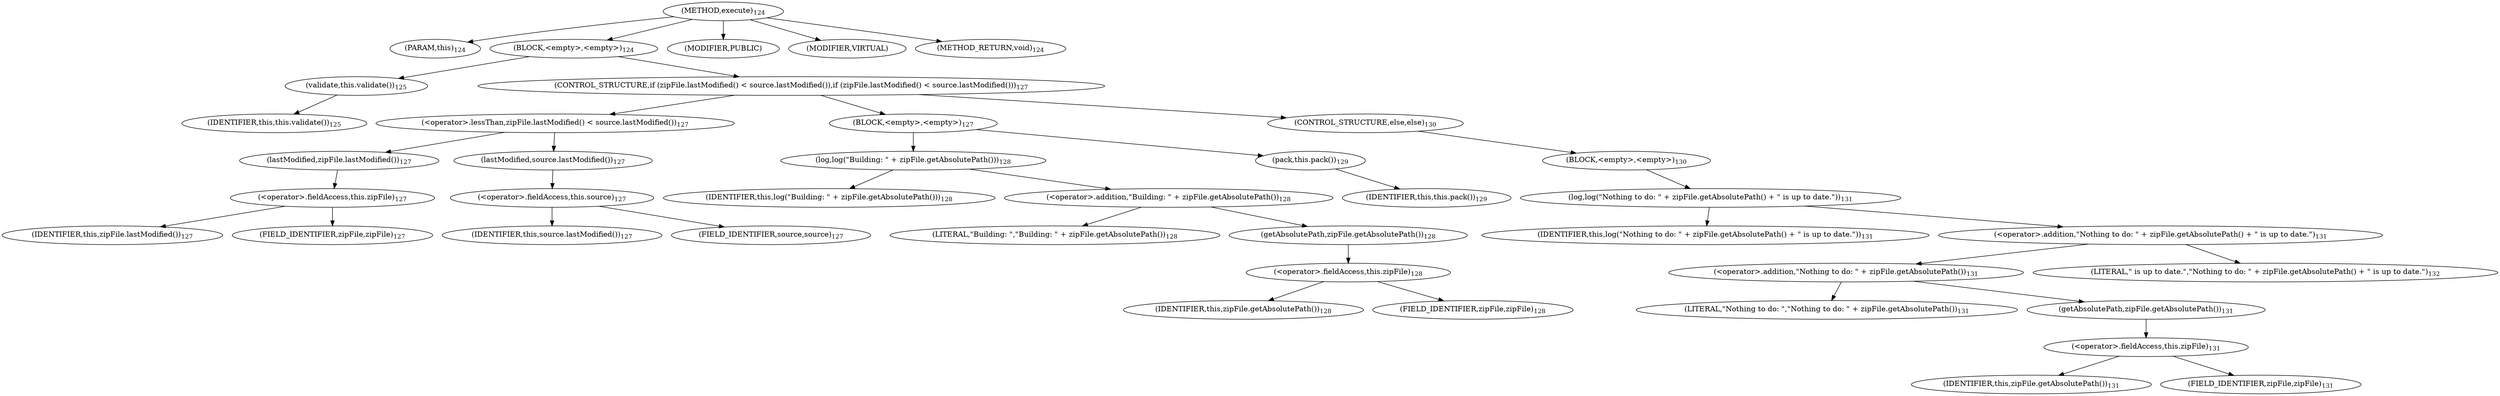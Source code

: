 digraph "execute" {  
"126" [label = <(METHOD,execute)<SUB>124</SUB>> ]
"6" [label = <(PARAM,this)<SUB>124</SUB>> ]
"127" [label = <(BLOCK,&lt;empty&gt;,&lt;empty&gt;)<SUB>124</SUB>> ]
"128" [label = <(validate,this.validate())<SUB>125</SUB>> ]
"5" [label = <(IDENTIFIER,this,this.validate())<SUB>125</SUB>> ]
"129" [label = <(CONTROL_STRUCTURE,if (zipFile.lastModified() &lt; source.lastModified()),if (zipFile.lastModified() &lt; source.lastModified()))<SUB>127</SUB>> ]
"130" [label = <(&lt;operator&gt;.lessThan,zipFile.lastModified() &lt; source.lastModified())<SUB>127</SUB>> ]
"131" [label = <(lastModified,zipFile.lastModified())<SUB>127</SUB>> ]
"132" [label = <(&lt;operator&gt;.fieldAccess,this.zipFile)<SUB>127</SUB>> ]
"133" [label = <(IDENTIFIER,this,zipFile.lastModified())<SUB>127</SUB>> ]
"134" [label = <(FIELD_IDENTIFIER,zipFile,zipFile)<SUB>127</SUB>> ]
"135" [label = <(lastModified,source.lastModified())<SUB>127</SUB>> ]
"136" [label = <(&lt;operator&gt;.fieldAccess,this.source)<SUB>127</SUB>> ]
"137" [label = <(IDENTIFIER,this,source.lastModified())<SUB>127</SUB>> ]
"138" [label = <(FIELD_IDENTIFIER,source,source)<SUB>127</SUB>> ]
"139" [label = <(BLOCK,&lt;empty&gt;,&lt;empty&gt;)<SUB>127</SUB>> ]
"140" [label = <(log,log(&quot;Building: &quot; + zipFile.getAbsolutePath()))<SUB>128</SUB>> ]
"7" [label = <(IDENTIFIER,this,log(&quot;Building: &quot; + zipFile.getAbsolutePath()))<SUB>128</SUB>> ]
"141" [label = <(&lt;operator&gt;.addition,&quot;Building: &quot; + zipFile.getAbsolutePath())<SUB>128</SUB>> ]
"142" [label = <(LITERAL,&quot;Building: &quot;,&quot;Building: &quot; + zipFile.getAbsolutePath())<SUB>128</SUB>> ]
"143" [label = <(getAbsolutePath,zipFile.getAbsolutePath())<SUB>128</SUB>> ]
"144" [label = <(&lt;operator&gt;.fieldAccess,this.zipFile)<SUB>128</SUB>> ]
"145" [label = <(IDENTIFIER,this,zipFile.getAbsolutePath())<SUB>128</SUB>> ]
"146" [label = <(FIELD_IDENTIFIER,zipFile,zipFile)<SUB>128</SUB>> ]
"147" [label = <(pack,this.pack())<SUB>129</SUB>> ]
"8" [label = <(IDENTIFIER,this,this.pack())<SUB>129</SUB>> ]
"148" [label = <(CONTROL_STRUCTURE,else,else)<SUB>130</SUB>> ]
"149" [label = <(BLOCK,&lt;empty&gt;,&lt;empty&gt;)<SUB>130</SUB>> ]
"150" [label = <(log,log(&quot;Nothing to do: &quot; + zipFile.getAbsolutePath() + &quot; is up to date.&quot;))<SUB>131</SUB>> ]
"9" [label = <(IDENTIFIER,this,log(&quot;Nothing to do: &quot; + zipFile.getAbsolutePath() + &quot; is up to date.&quot;))<SUB>131</SUB>> ]
"151" [label = <(&lt;operator&gt;.addition,&quot;Nothing to do: &quot; + zipFile.getAbsolutePath() + &quot; is up to date.&quot;)<SUB>131</SUB>> ]
"152" [label = <(&lt;operator&gt;.addition,&quot;Nothing to do: &quot; + zipFile.getAbsolutePath())<SUB>131</SUB>> ]
"153" [label = <(LITERAL,&quot;Nothing to do: &quot;,&quot;Nothing to do: &quot; + zipFile.getAbsolutePath())<SUB>131</SUB>> ]
"154" [label = <(getAbsolutePath,zipFile.getAbsolutePath())<SUB>131</SUB>> ]
"155" [label = <(&lt;operator&gt;.fieldAccess,this.zipFile)<SUB>131</SUB>> ]
"156" [label = <(IDENTIFIER,this,zipFile.getAbsolutePath())<SUB>131</SUB>> ]
"157" [label = <(FIELD_IDENTIFIER,zipFile,zipFile)<SUB>131</SUB>> ]
"158" [label = <(LITERAL,&quot; is up to date.&quot;,&quot;Nothing to do: &quot; + zipFile.getAbsolutePath() + &quot; is up to date.&quot;)<SUB>132</SUB>> ]
"159" [label = <(MODIFIER,PUBLIC)> ]
"160" [label = <(MODIFIER,VIRTUAL)> ]
"161" [label = <(METHOD_RETURN,void)<SUB>124</SUB>> ]
  "126" -> "6" 
  "126" -> "127" 
  "126" -> "159" 
  "126" -> "160" 
  "126" -> "161" 
  "127" -> "128" 
  "127" -> "129" 
  "128" -> "5" 
  "129" -> "130" 
  "129" -> "139" 
  "129" -> "148" 
  "130" -> "131" 
  "130" -> "135" 
  "131" -> "132" 
  "132" -> "133" 
  "132" -> "134" 
  "135" -> "136" 
  "136" -> "137" 
  "136" -> "138" 
  "139" -> "140" 
  "139" -> "147" 
  "140" -> "7" 
  "140" -> "141" 
  "141" -> "142" 
  "141" -> "143" 
  "143" -> "144" 
  "144" -> "145" 
  "144" -> "146" 
  "147" -> "8" 
  "148" -> "149" 
  "149" -> "150" 
  "150" -> "9" 
  "150" -> "151" 
  "151" -> "152" 
  "151" -> "158" 
  "152" -> "153" 
  "152" -> "154" 
  "154" -> "155" 
  "155" -> "156" 
  "155" -> "157" 
}

